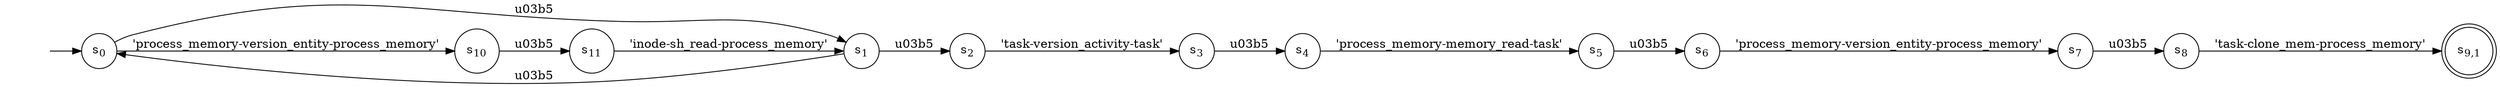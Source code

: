digraph NFA {
    rankdir = LR;
    I [style = invis];
    I -> S0;
    S0 [label = <s<sub>0</sub>>, shape = circle];
    S1 [label = <s<sub>1</sub>>, shape = circle];
    S1 -> S0 [label = "\u03b5"];
    S2 [label = <s<sub>2</sub>>, shape = circle];
    S3 [label = <s<sub>3</sub>>, shape = circle];
    S4 [label = <s<sub>4</sub>>, shape = circle];
    S5 [label = <s<sub>5</sub>>, shape = circle];
    S6 [label = <s<sub>6</sub>>, shape = circle];
    S7 [label = <s<sub>7</sub>>, shape = circle];
    S8 [label = <s<sub>8</sub>>, shape = circle];
    S9 [label = <s<sub>9,1</sub>>, shape = circle, peripheries = 2];
    S8 -> S9 [label = "'task-clone_mem-process_memory'"];
    S7 -> S8 [label = "\u03b5"];
    S6 -> S7 [label = "'process_memory-version_entity-process_memory'"];
    S5 -> S6 [label = "\u03b5"];
    S4 -> S5 [label = "'process_memory-memory_read-task'"];
    S3 -> S4 [label = "\u03b5"];
    S2 -> S3 [label = "'task-version_activity-task'"];
    S1 -> S2 [label = "\u03b5"];
    S0 -> S1 [label = "\u03b5"];
    S10 [label = <s<sub>10</sub>>, shape = circle];
    S11 [label = <s<sub>11</sub>>, shape = circle];
    S11 -> S1 [label = "'inode-sh_read-process_memory'"];
    S10 -> S11 [label = "\u03b5"];
    S0 -> S10 [label = "'process_memory-version_entity-process_memory'"];
}
